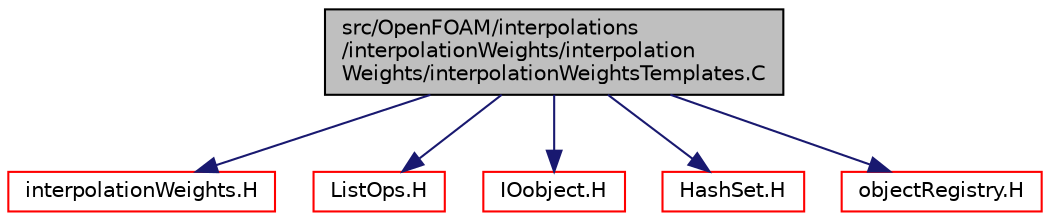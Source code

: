 digraph "src/OpenFOAM/interpolations/interpolationWeights/interpolationWeights/interpolationWeightsTemplates.C"
{
  bgcolor="transparent";
  edge [fontname="Helvetica",fontsize="10",labelfontname="Helvetica",labelfontsize="10"];
  node [fontname="Helvetica",fontsize="10",shape=record];
  Node1 [label="src/OpenFOAM/interpolations\l/interpolationWeights/interpolation\lWeights/interpolationWeightsTemplates.C",height=0.2,width=0.4,color="black", fillcolor="grey75", style="filled", fontcolor="black"];
  Node1 -> Node2 [color="midnightblue",fontsize="10",style="solid",fontname="Helvetica"];
  Node2 [label="interpolationWeights.H",height=0.2,width=0.4,color="red",URL="$a08240.html"];
  Node1 -> Node3 [color="midnightblue",fontsize="10",style="solid",fontname="Helvetica"];
  Node3 [label="ListOps.H",height=0.2,width=0.4,color="red",URL="$a07645.html",tooltip="Various functions to operate on Lists. "];
  Node1 -> Node4 [color="midnightblue",fontsize="10",style="solid",fontname="Helvetica"];
  Node4 [label="IOobject.H",height=0.2,width=0.4,color="red",URL="$a07745.html"];
  Node1 -> Node5 [color="midnightblue",fontsize="10",style="solid",fontname="Helvetica"];
  Node5 [label="HashSet.H",height=0.2,width=0.4,color="red",URL="$a07573.html"];
  Node1 -> Node6 [color="midnightblue",fontsize="10",style="solid",fontname="Helvetica"];
  Node6 [label="objectRegistry.H",height=0.2,width=0.4,color="red",URL="$a07832.html"];
}
